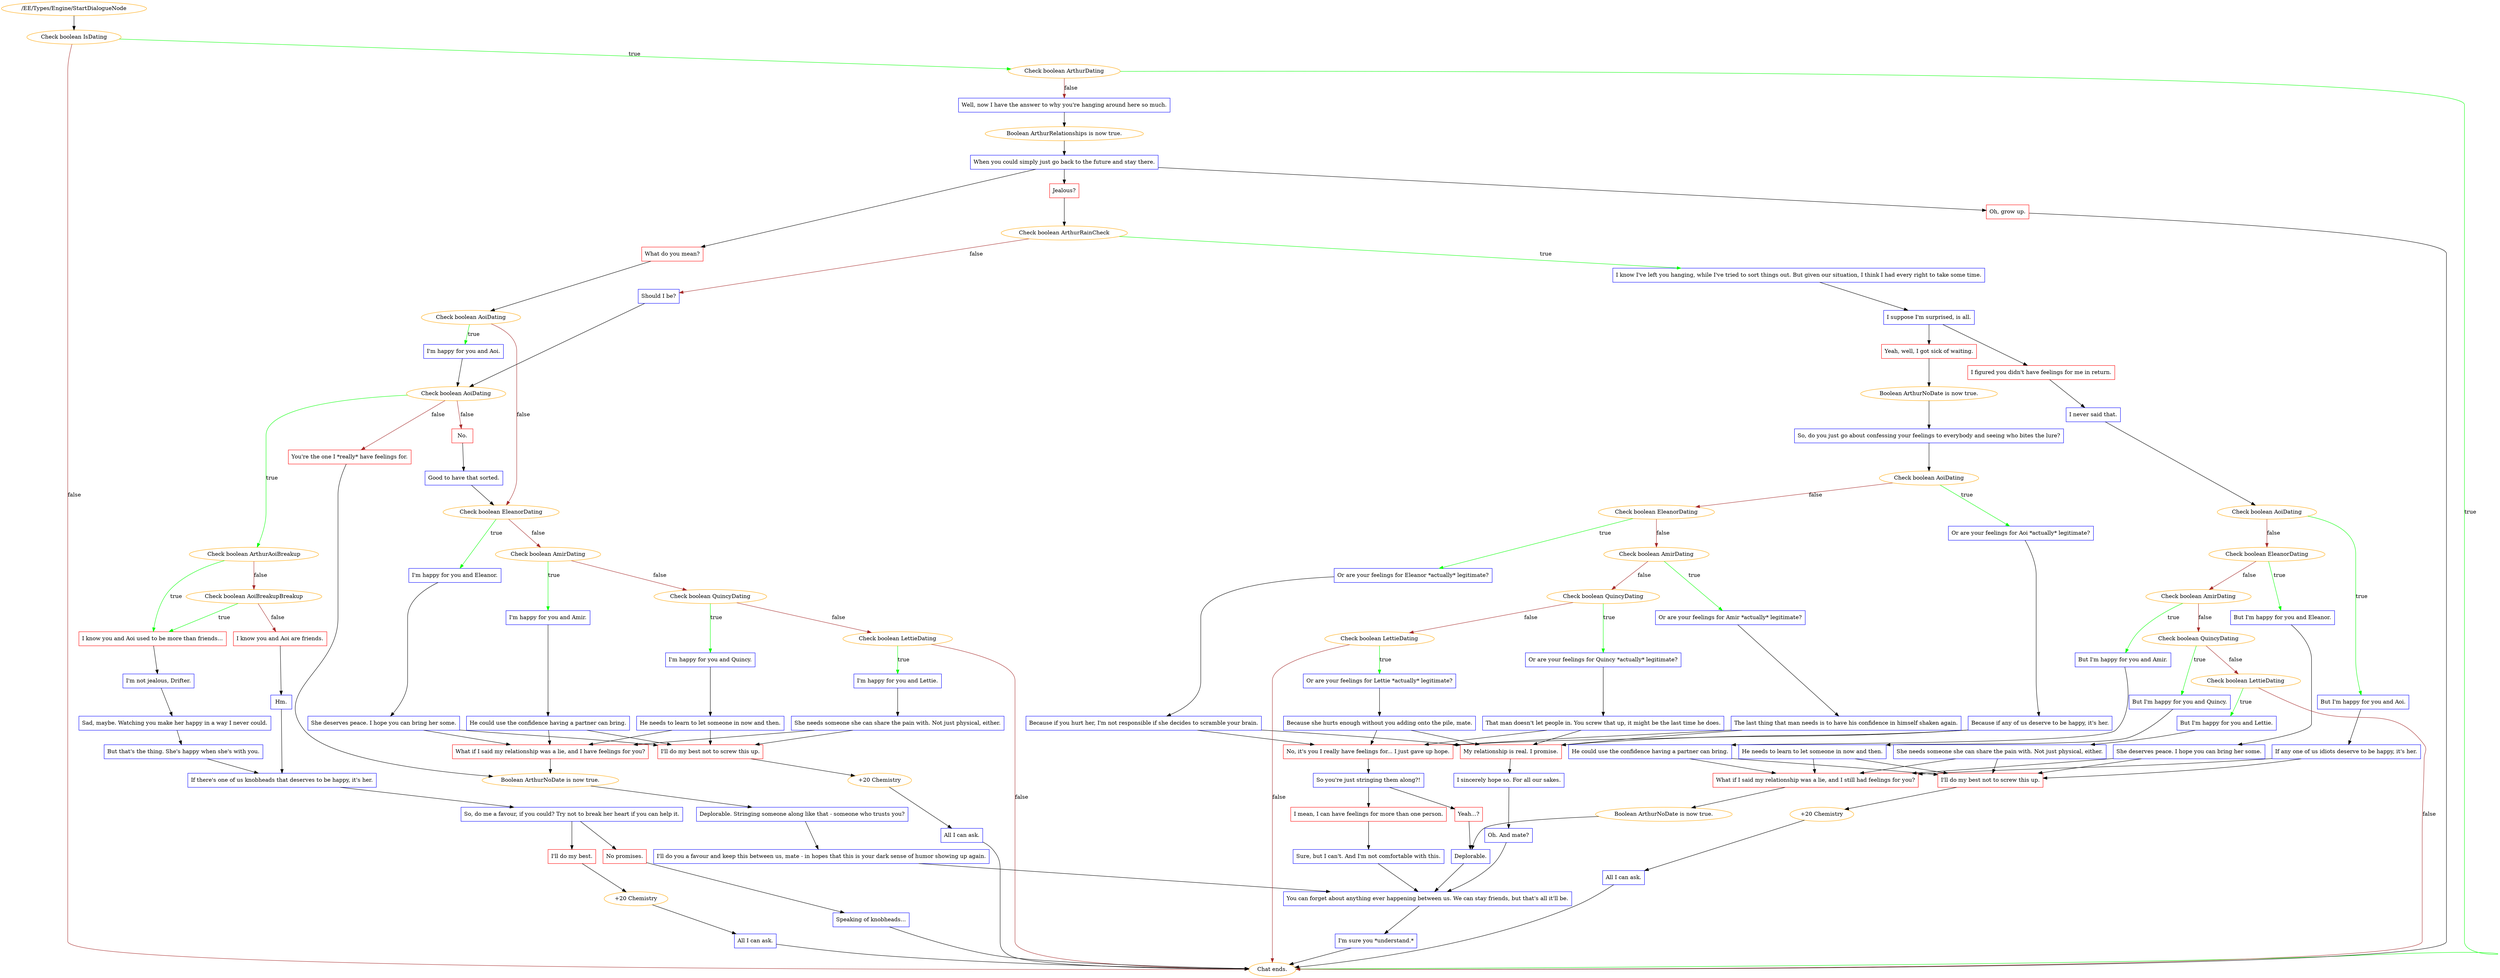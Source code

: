 digraph {
	3027 [label="/EE/Types/Engine/StartDialogueNode",color=orange];
		3027 -> 3028;
	3028 [label="Check boolean IsDating",color=orange];
		3028 -> 3030 [label=true,color=green];
		3028 -> "Chat ends." [label=false,color=brown];
	3030 [label="Check boolean ArthurDating",color=orange];
		3030 -> "Chat ends." [label=true,color=green];
		3030 -> 3031 [label=false,color=brown];
	"Chat ends." [color=orange];
	"Chat ends." [color=orange];
	3031 [label="Well, now I have the answer to why you're hanging around here so much.",shape=box,color=blue];
		3031 -> 3033;
	3033 [label="Boolean ArthurRelationships is now true.",color=orange];
		3033 -> 3034;
	3034 [label="When you could simply just go back to the future and stay there.",shape=box,color=blue];
		3034 -> 3035;
		3034 -> 3037;
		3034 -> 3097;
	3035 [label="Oh, grow up.",shape=box,color=red];
		3035 -> "Chat ends.";
	3037 [label="Jealous?",shape=box,color=red];
		3037 -> 3038;
	3097 [label="What do you mean?",shape=box,color=red];
		3097 -> 3098;
	"Chat ends." [color=orange];
	3038 [label="Check boolean ArthurRainCheck",color=orange];
		3038 -> 3039 [label=true,color=green];
		3038 -> 3096 [label=false,color=brown];
	3098 [label="Check boolean AoiDating",color=orange];
		3098 -> 3099 [label=true,color=green];
		3098 -> 3108 [label=false,color=brown];
	3039 [label="I know I've left you hanging, while I've tried to sort things out. But given our situation, I think I had every right to take some time.",shape=box,color=blue];
		3039 -> 3040;
	3096 [label="Should I be?",shape=box,color=blue];
		3096 -> 3100;
	3099 [label="I'm happy for you and Aoi.",shape=box,color=blue];
		3099 -> 3100;
	3108 [label="Check boolean EleanorDating",color=orange];
		3108 -> 3112 [label=true,color=green];
		3108 -> 3109 [label=false,color=brown];
	3040 [label="I suppose I'm surprised, is all.",shape=box,color=blue];
		3040 -> 3041;
		3040 -> 3065;
	3100 [label="Check boolean AoiDating",color=orange];
		3100 -> 3101 [label=true,color=green];
		3100 -> 3103 [label=false,color=brown];
		3100 -> 3104 [label=false,color=brown];
	3112 [label="I'm happy for you and Eleanor.",shape=box,color=blue];
		3112 -> 3117;
	3109 [label="Check boolean AmirDating",color=orange];
		3109 -> 3113 [label=true,color=green];
		3109 -> 3110 [label=false,color=brown];
	3041 [label="I figured you didn't have feelings for me in return.",shape=box,color=red];
		3041 -> 3042;
	3065 [label="Yeah, well, I got sick of waiting.",shape=box,color=red];
		3065 -> 3066;
	3101 [label="Check boolean ArthurAoiBreakup",color=orange];
		3101 -> 3105 [label=true,color=green];
		3101 -> 3102 [label=false,color=brown];
	3103 [label="No.",shape=box,color=red];
		3103 -> 3107;
	3104 [label="You're the one I *really* have feelings for.",shape=box,color=red];
		3104 -> 3131;
	3117 [label="She deserves peace. I hope you can bring her some.",shape=box,color=blue];
		3117 -> 3130;
		3117 -> 3132;
	3113 [label="I'm happy for you and Amir.",shape=box,color=blue];
		3113 -> 3118;
	3110 [label="Check boolean QuincyDating",color=orange];
		3110 -> 3114 [label=true,color=green];
		3110 -> 3111 [label=false,color=brown];
	3042 [label="I never said that.",shape=box,color=blue];
		3042 -> 3043;
	3066 [label="Boolean ArthurNoDate is now true.",color=orange];
		3066 -> 3067;
	3105 [label="I know you and Aoi used to be more than friends...",shape=box,color=red];
		3105 -> 3122;
	3102 [label="Check boolean AoiBreakupBreakup",color=orange];
		3102 -> 3105 [label=true,color=green];
		3102 -> 3106 [label=false,color=brown];
	3107 [label="Good to have that sorted.",shape=box,color=blue];
		3107 -> 3108;
	3131 [label="Boolean ArthurNoDate is now true.",color=orange];
		3131 -> 3133;
	3130 [label="I'll do my best not to screw this up.",shape=box,color=red];
		3130 -> 3129;
	3132 [label="What if I said my relationship was a lie, and I have feelings for you?",shape=box,color=red];
		3132 -> 3131;
	3118 [label="He could use the confidence having a partner can bring.",shape=box,color=blue];
		3118 -> 3130;
		3118 -> 3132;
	3114 [label="I'm happy for you and Quincy.",shape=box,color=blue];
		3114 -> 3119;
	3111 [label="Check boolean LettieDating",color=orange];
		3111 -> 3115 [label=true,color=green];
		3111 -> "Chat ends." [label=false,color=brown];
	3043 [label="Check boolean AoiDating",color=orange];
		3043 -> 3048 [label=true,color=green];
		3043 -> 3044 [label=false,color=brown];
	3067 [label="So, do you just go about confessing your feelings to everybody and seeing who bites the lure?",shape=box,color=blue];
		3067 -> 3068;
	3122 [label="I'm not jealous, Drifter.",shape=box,color=blue];
		3122 -> 3123;
	3106 [label="I know you and Aoi are friends.",shape=box,color=red];
		3106 -> 3121;
	3133 [label="Deplorable. Stringing someone along like that - someone who trusts you?",shape=box,color=blue];
		3133 -> 3134;
	3129 [label="+20 Chemistry",color=orange];
		3129 -> 3128;
	3119 [label="He needs to learn to let someone in now and then.",shape=box,color=blue];
		3119 -> 3130;
		3119 -> 3132;
	3115 [label="I'm happy for you and Lettie.",shape=box,color=blue];
		3115 -> 3120;
	"Chat ends." [color=orange];
	3048 [label="But I'm happy for you and Aoi.",shape=box,color=blue];
		3048 -> 3054;
	3044 [label="Check boolean EleanorDating",color=orange];
		3044 -> 3049 [label=true,color=green];
		3044 -> 3045 [label=false,color=brown];
	3068 [label="Check boolean AoiDating",color=orange];
		3068 -> 3074 [label=true,color=green];
		3068 -> 3069 [label=false,color=brown];
	3123 [label="Sad, maybe. Watching you make her happy in a way I never could.",shape=box,color=blue];
		3123 -> 3124;
	3121 [label="Hm.",shape=box,color=blue];
		3121 -> 3125;
	3134 [label="I'll do you a favour and keep this between us, mate - in hopes that this is your dark sense of humor showing up again.",shape=box,color=blue];
		3134 -> 3093;
	3128 [label="All I can ask.",shape=box,color=blue];
		3128 -> "Chat ends.";
	3120 [label="She needs someone she can share the pain with. Not just physical, either.",shape=box,color=blue];
		3120 -> 3130;
		3120 -> 3132;
	3054 [label="If any one of us idiots deserve to be happy, it's her.",shape=box,color=blue];
		3054 -> 3059;
		3054 -> 3060;
	3049 [label="But I'm happy for you and Eleanor.",shape=box,color=blue];
		3049 -> 3055;
	3045 [label="Check boolean AmirDating",color=orange];
		3045 -> 3050 [label=true,color=green];
		3045 -> 3046 [label=false,color=brown];
	3074 [label="Or are your feelings for Aoi *actually* legitimate?",shape=box,color=blue];
		3074 -> 3079;
	3069 [label="Check boolean EleanorDating",color=orange];
		3069 -> 3075 [label=true,color=green];
		3069 -> 3070 [label=false,color=brown];
	3124 [label="But that's the thing. She's happy when she's with you.",shape=box,color=blue];
		3124 -> 3125;
	3125 [label="If there's one of us knobheads that deserves to be happy, it's her.",shape=box,color=blue];
		3125 -> 3126;
	3093 [label="You can forget about anything ever happening between us. We can stay friends, but that's all it'll be.",shape=box,color=blue];
		3093 -> 3094;
	"Chat ends." [color=orange];
	3059 [label="I'll do my best not to screw this up.",shape=box,color=red];
		3059 -> 3061;
	3060 [label="What if I said my relationship was a lie, and I still had feelings for you?",shape=box,color=red];
		3060 -> 3064;
	3055 [label="She deserves peace. I hope you can bring her some.",shape=box,color=blue];
		3055 -> 3059;
		3055 -> 3060;
	3050 [label="But I'm happy for you and Amir.",shape=box,color=blue];
		3050 -> 3056;
	3046 [label="Check boolean QuincyDating",color=orange];
		3046 -> 3051 [label=true,color=green];
		3046 -> 3047 [label=false,color=brown];
	3079 [label="Because if any of us deserve to be happy, it's her.",shape=box,color=blue];
		3079 -> 3085;
		3079 -> 3084;
	3075 [label="Or are your feelings for Eleanor *actually* legitimate?",shape=box,color=blue];
		3075 -> 3080;
	3070 [label="Check boolean AmirDating",color=orange];
		3070 -> 3076 [label=true,color=green];
		3070 -> 3071 [label=false,color=brown];
	3126 [label="So, do me a favour, if you could? Try not to break her heart if you can help it.",shape=box,color=blue];
		3126 -> 3135;
		3126 -> 3139;
	3094 [label="I'm sure you *understand.*",shape=box,color=blue];
		3094 -> "Chat ends.";
	3061 [label="+20 Chemistry",color=orange];
		3061 -> 3062;
	3064 [label="Boolean ArthurNoDate is now true.",color=orange];
		3064 -> 3091;
	3056 [label="He could use the confidence having a partner can bring.",shape=box,color=blue];
		3056 -> 3059;
		3056 -> 3060;
	3051 [label="But I'm happy for you and Quincy.",shape=box,color=blue];
		3051 -> 3057;
	3047 [label="Check boolean LettieDating",color=orange];
		3047 -> 3052 [label=true,color=green];
		3047 -> "Chat ends." [label=false,color=brown];
	3085 [label="My relationship is real. I promise.",shape=box,color=red];
		3085 -> 3087;
	3084 [label="No, it's you I really have feelings for... I just gave up hope.",shape=box,color=red];
		3084 -> 3086;
	3080 [label="Because if you hurt her, I'm not responsible if she decides to scramble your brain.",shape=box,color=blue];
		3080 -> 3085;
		3080 -> 3084;
	3076 [label="Or are your feelings for Amir *actually* legitimate?",shape=box,color=blue];
		3076 -> 3081;
	3071 [label="Check boolean QuincyDating",color=orange];
		3071 -> 3077 [label=true,color=green];
		3071 -> 3072 [label=false,color=brown];
	3135 [label="I'll do my best.",shape=box,color=red];
		3135 -> 3136;
	3139 [label="No promises.",shape=box,color=red];
		3139 -> 3140;
	"Chat ends." [color=orange];
	3062 [label="All I can ask.",shape=box,color=blue];
		3062 -> "Chat ends.";
	3091 [label="Deplorable.",shape=box,color=blue];
		3091 -> 3093;
	3057 [label="He needs to learn to let someone in now and then.",shape=box,color=blue];
		3057 -> 3059;
		3057 -> 3060;
	3052 [label="But I'm happy for you and Lettie.",shape=box,color=blue];
		3052 -> 3058;
	"Chat ends." [color=orange];
	3087 [label="I sincerely hope so. For all our sakes.",shape=box,color=blue];
		3087 -> 3088;
	3086 [label="So you're just stringing them along?!",shape=box,color=blue];
		3086 -> 3089;
		3086 -> 3090;
	3081 [label="The last thing that man needs is to have his confidence in himself shaken again.",shape=box,color=blue];
		3081 -> 3085;
		3081 -> 3084;
	3077 [label="Or are your feelings for Quincy *actually* legitimate?",shape=box,color=blue];
		3077 -> 3082;
	3072 [label="Check boolean LettieDating",color=orange];
		3072 -> 3078 [label=true,color=green];
		3072 -> "Chat ends." [label=false,color=brown];
	3136 [label="+20 Chemistry",color=orange];
		3136 -> 3137;
	3140 [label="Speaking of knobheads...",shape=box,color=blue];
		3140 -> "Chat ends.";
	"Chat ends." [color=orange];
	3058 [label="She needs someone she can share the pain with. Not just physical, either.",shape=box,color=blue];
		3058 -> 3059;
		3058 -> 3060;
	3088 [label="Oh. And mate?",shape=box,color=blue];
		3088 -> 3093;
	3089 [label="I mean, I can have feelings for more than one person.",shape=box,color=red];
		3089 -> 3092;
	3090 [label="Yeah...?",shape=box,color=red];
		3090 -> 3091;
	3082 [label="That man doesn't let people in. You screw that up, it might be the last time he does.",shape=box,color=blue];
		3082 -> 3085;
		3082 -> 3084;
	3078 [label="Or are your feelings for Lettie *actually* legitimate?",shape=box,color=blue];
		3078 -> 3083;
	"Chat ends." [color=orange];
	3137 [label="All I can ask.",shape=box,color=blue];
		3137 -> "Chat ends.";
	"Chat ends." [color=orange];
	3092 [label="Sure, but I can't. And I'm not comfortable with this.",shape=box,color=blue];
		3092 -> 3093;
	3083 [label="Because she hurts enough without you adding onto the pile, mate.",shape=box,color=blue];
		3083 -> 3085;
		3083 -> 3084;
	"Chat ends." [color=orange];
}